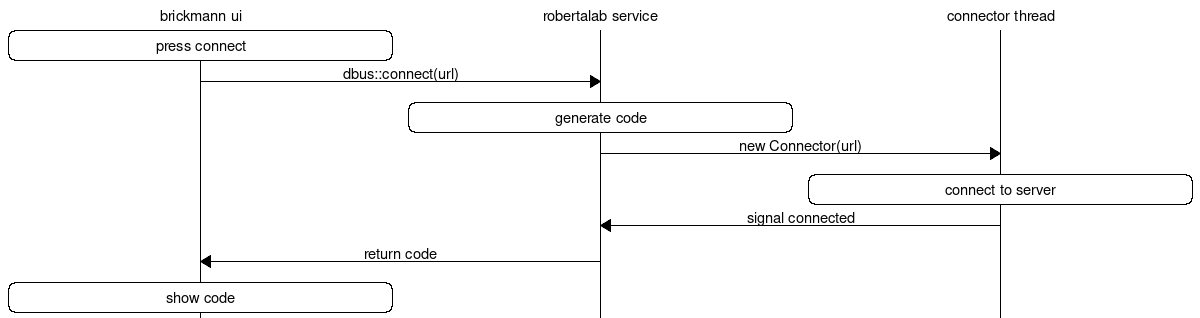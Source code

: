 # communication flow between ui and service
#
# mscgen -T png -F sans -i protocol_fix1.msc
msc {
  hscale = "2";

  ui [label="brickmann ui"],
  srv [label="robertalab service"],
  srvt [label="connector thread"];
  
  ui rbox ui [label="press connect"];
  ui => srv [label="dbus::connect(url)"];
  srv rbox srv [label="generate code"];
  srv => srvt [label="new Connector(url)"];
  srvt rbox srvt [label="connect to server"];
  srvt => srv [label="signal connected"];  
  srv => ui [label="return code"];
  ui rbox ui [label="show code"];
}
